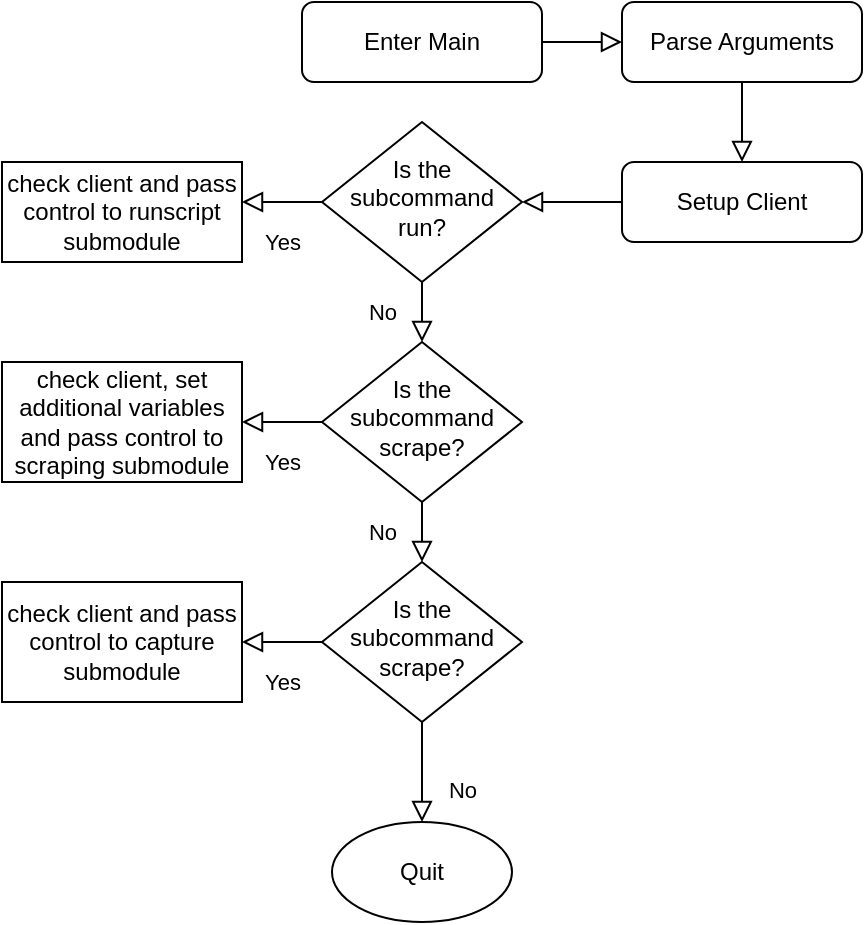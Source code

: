 <mxfile version="15.8.2" type="device" pages="7"><diagram id="C5RBs43oDa-KdzZeNtuy" name="main"><mxGraphModel dx="946" dy="623" grid="1" gridSize="10" guides="1" tooltips="1" connect="1" arrows="1" fold="1" page="1" pageScale="1" pageWidth="827" pageHeight="1169" math="0" shadow="0"><root><mxCell id="WIyWlLk6GJQsqaUBKTNV-0"/><mxCell id="WIyWlLk6GJQsqaUBKTNV-1" parent="WIyWlLk6GJQsqaUBKTNV-0"/><mxCell id="WIyWlLk6GJQsqaUBKTNV-2" value="" style="rounded=0;html=1;jettySize=auto;orthogonalLoop=1;fontSize=11;endArrow=block;endFill=0;endSize=8;strokeWidth=1;shadow=0;labelBackgroundColor=none;edgeStyle=orthogonalEdgeStyle;" parent="WIyWlLk6GJQsqaUBKTNV-1" source="WIyWlLk6GJQsqaUBKTNV-3" target="j1BuB8CsRVs5M5HkZhu3-0" edge="1"><mxGeometry relative="1" as="geometry"/></mxCell><mxCell id="WIyWlLk6GJQsqaUBKTNV-3" value="Enter Main" style="rounded=1;whiteSpace=wrap;html=1;fontSize=12;glass=0;strokeWidth=1;shadow=0;" parent="WIyWlLk6GJQsqaUBKTNV-1" vertex="1"><mxGeometry x="160" y="80" width="120" height="40" as="geometry"/></mxCell><mxCell id="j1BuB8CsRVs5M5HkZhu3-0" value="Parse Arguments" style="rounded=1;whiteSpace=wrap;html=1;fontSize=12;glass=0;strokeWidth=1;shadow=0;" parent="WIyWlLk6GJQsqaUBKTNV-1" vertex="1"><mxGeometry x="320" y="80" width="120" height="40" as="geometry"/></mxCell><mxCell id="j1BuB8CsRVs5M5HkZhu3-1" value="Setup Client" style="rounded=1;whiteSpace=wrap;html=1;fontSize=12;glass=0;strokeWidth=1;shadow=0;" parent="WIyWlLk6GJQsqaUBKTNV-1" vertex="1"><mxGeometry x="320" y="160" width="120" height="40" as="geometry"/></mxCell><mxCell id="j1BuB8CsRVs5M5HkZhu3-2" value="" style="rounded=0;html=1;jettySize=auto;orthogonalLoop=1;fontSize=11;endArrow=block;endFill=0;endSize=8;strokeWidth=1;shadow=0;labelBackgroundColor=none;edgeStyle=orthogonalEdgeStyle;" parent="WIyWlLk6GJQsqaUBKTNV-1" source="j1BuB8CsRVs5M5HkZhu3-0" target="j1BuB8CsRVs5M5HkZhu3-1" edge="1"><mxGeometry relative="1" as="geometry"><mxPoint x="250.0" y="110" as="sourcePoint"/><mxPoint x="330.0" y="110" as="targetPoint"/></mxGeometry></mxCell><mxCell id="j1BuB8CsRVs5M5HkZhu3-10" value="" style="rounded=0;html=1;jettySize=auto;orthogonalLoop=1;fontSize=11;endArrow=block;endFill=0;endSize=8;strokeWidth=1;shadow=0;labelBackgroundColor=none;edgeStyle=orthogonalEdgeStyle;" parent="WIyWlLk6GJQsqaUBKTNV-1" source="j1BuB8CsRVs5M5HkZhu3-1" target="j1BuB8CsRVs5M5HkZhu3-12" edge="1"><mxGeometry relative="1" as="geometry"><mxPoint x="430" y="130" as="sourcePoint"/><mxPoint x="300" y="200" as="targetPoint"/></mxGeometry></mxCell><mxCell id="j1BuB8CsRVs5M5HkZhu3-12" value="Is the subcommand run?" style="rhombus;whiteSpace=wrap;html=1;shadow=0;fontFamily=Helvetica;fontSize=12;align=center;strokeWidth=1;spacing=6;spacingTop=-4;" parent="WIyWlLk6GJQsqaUBKTNV-1" vertex="1"><mxGeometry x="170.0" y="140" width="100" height="80" as="geometry"/></mxCell><mxCell id="j1BuB8CsRVs5M5HkZhu3-13" value="check client and pass control to runscript submodule" style="rounded=0;whiteSpace=wrap;html=1;" parent="WIyWlLk6GJQsqaUBKTNV-1" vertex="1"><mxGeometry x="10" y="160" width="120" height="50" as="geometry"/></mxCell><mxCell id="j1BuB8CsRVs5M5HkZhu3-14" value="Yes" style="rounded=0;html=1;jettySize=auto;orthogonalLoop=1;fontSize=11;endArrow=block;endFill=0;endSize=8;strokeWidth=1;shadow=0;labelBackgroundColor=none;edgeStyle=orthogonalEdgeStyle;" parent="WIyWlLk6GJQsqaUBKTNV-1" source="j1BuB8CsRVs5M5HkZhu3-12" target="j1BuB8CsRVs5M5HkZhu3-13" edge="1"><mxGeometry y="20" relative="1" as="geometry"><mxPoint as="offset"/><mxPoint x="190" y="310" as="sourcePoint"/><mxPoint x="250" y="220.0" as="targetPoint"/><Array as="points"><mxPoint x="170" y="180"/><mxPoint x="170" y="180"/></Array></mxGeometry></mxCell><mxCell id="j1BuB8CsRVs5M5HkZhu3-15" value="No" style="rounded=0;html=1;jettySize=auto;orthogonalLoop=1;fontSize=11;endArrow=block;endFill=0;endSize=8;strokeWidth=1;shadow=0;labelBackgroundColor=none;edgeStyle=orthogonalEdgeStyle;" parent="WIyWlLk6GJQsqaUBKTNV-1" source="j1BuB8CsRVs5M5HkZhu3-12" target="j1BuB8CsRVs5M5HkZhu3-16" edge="1"><mxGeometry y="20" relative="1" as="geometry"><mxPoint as="offset"/><mxPoint x="250" y="350" as="sourcePoint"/><mxPoint x="220" y="280" as="targetPoint"/><Array as="points"/></mxGeometry></mxCell><mxCell id="j1BuB8CsRVs5M5HkZhu3-16" value="Is the subcommand scrape?" style="rhombus;whiteSpace=wrap;html=1;shadow=0;fontFamily=Helvetica;fontSize=12;align=center;strokeWidth=1;spacing=6;spacingTop=-4;" parent="WIyWlLk6GJQsqaUBKTNV-1" vertex="1"><mxGeometry x="170.0" y="250" width="100" height="80" as="geometry"/></mxCell><mxCell id="j1BuB8CsRVs5M5HkZhu3-17" value="check client, set additional variables and pass control to scraping submodule" style="rounded=0;whiteSpace=wrap;html=1;" parent="WIyWlLk6GJQsqaUBKTNV-1" vertex="1"><mxGeometry x="10" y="260" width="120" height="60" as="geometry"/></mxCell><mxCell id="j1BuB8CsRVs5M5HkZhu3-19" value="Yes" style="rounded=0;html=1;jettySize=auto;orthogonalLoop=1;fontSize=11;endArrow=block;endFill=0;endSize=8;strokeWidth=1;shadow=0;labelBackgroundColor=none;edgeStyle=orthogonalEdgeStyle;" parent="WIyWlLk6GJQsqaUBKTNV-1" source="j1BuB8CsRVs5M5HkZhu3-16" target="j1BuB8CsRVs5M5HkZhu3-17" edge="1"><mxGeometry y="20" relative="1" as="geometry"><mxPoint as="offset"/><mxPoint x="250" y="290" as="sourcePoint"/><mxPoint x="250" y="330.0" as="targetPoint"/><Array as="points"/></mxGeometry></mxCell><mxCell id="j1BuB8CsRVs5M5HkZhu3-20" value="No" style="rounded=0;html=1;jettySize=auto;orthogonalLoop=1;fontSize=11;endArrow=block;endFill=0;endSize=8;strokeWidth=1;shadow=0;labelBackgroundColor=none;edgeStyle=orthogonalEdgeStyle;" parent="WIyWlLk6GJQsqaUBKTNV-1" source="j1BuB8CsRVs5M5HkZhu3-16" target="j1BuB8CsRVs5M5HkZhu3-22" edge="1"><mxGeometry y="20" relative="1" as="geometry"><mxPoint as="offset"/><mxPoint x="230.0" y="200" as="sourcePoint"/><mxPoint x="220" y="390" as="targetPoint"/><Array as="points"/></mxGeometry></mxCell><mxCell id="j1BuB8CsRVs5M5HkZhu3-21" value="check client and pass control to capture submodule" style="rounded=0;whiteSpace=wrap;html=1;" parent="WIyWlLk6GJQsqaUBKTNV-1" vertex="1"><mxGeometry x="10" y="370" width="120" height="60" as="geometry"/></mxCell><mxCell id="j1BuB8CsRVs5M5HkZhu3-22" value="Is the subcommand scrape?" style="rhombus;whiteSpace=wrap;html=1;shadow=0;fontFamily=Helvetica;fontSize=12;align=center;strokeWidth=1;spacing=6;spacingTop=-4;" parent="WIyWlLk6GJQsqaUBKTNV-1" vertex="1"><mxGeometry x="170.0" y="360" width="100" height="80" as="geometry"/></mxCell><mxCell id="j1BuB8CsRVs5M5HkZhu3-24" value="Yes" style="rounded=0;html=1;jettySize=auto;orthogonalLoop=1;fontSize=11;endArrow=block;endFill=0;endSize=8;strokeWidth=1;shadow=0;labelBackgroundColor=none;edgeStyle=orthogonalEdgeStyle;" parent="WIyWlLk6GJQsqaUBKTNV-1" source="j1BuB8CsRVs5M5HkZhu3-22" target="j1BuB8CsRVs5M5HkZhu3-21" edge="1"><mxGeometry y="20" relative="1" as="geometry"><mxPoint as="offset"/><mxPoint x="180.0" y="300" as="sourcePoint"/><mxPoint x="140.0" y="300" as="targetPoint"/><Array as="points"/></mxGeometry></mxCell><mxCell id="j1BuB8CsRVs5M5HkZhu3-25" value="Quit" style="ellipse;whiteSpace=wrap;html=1;" parent="WIyWlLk6GJQsqaUBKTNV-1" vertex="1"><mxGeometry x="175" y="490" width="90" height="50" as="geometry"/></mxCell><mxCell id="j1BuB8CsRVs5M5HkZhu3-26" value="No" style="rounded=0;html=1;jettySize=auto;orthogonalLoop=1;fontSize=11;endArrow=block;endFill=0;endSize=8;strokeWidth=1;shadow=0;labelBackgroundColor=none;edgeStyle=orthogonalEdgeStyle;" parent="WIyWlLk6GJQsqaUBKTNV-1" source="j1BuB8CsRVs5M5HkZhu3-22" target="j1BuB8CsRVs5M5HkZhu3-25" edge="1"><mxGeometry x="0.347" y="20" relative="1" as="geometry"><mxPoint as="offset"/><mxPoint x="230.0" y="340" as="sourcePoint"/><mxPoint x="230.0" y="370" as="targetPoint"/><Array as="points"><mxPoint x="220" y="450"/><mxPoint x="220" y="450"/></Array></mxGeometry></mxCell></root></mxGraphModel></diagram><diagram id="tI43XaCuyRuJCFZ3Qj92" name="scraper"><mxGraphModel dx="652" dy="430" grid="1" gridSize="10" guides="1" tooltips="1" connect="1" arrows="1" fold="1" page="1" pageScale="1" pageWidth="850" pageHeight="1100" math="0" shadow="0"><root><mxCell id="CKu728Oa1cVHaNw_zHkU-0"/><mxCell id="CKu728Oa1cVHaNw_zHkU-1" parent="CKu728Oa1cVHaNw_zHkU-0"/><mxCell id="g6G5M3mTK7aoFvK1ciF7-0" value="Enter Scaper" style="rounded=1;whiteSpace=wrap;html=1;fontSize=12;glass=0;strokeWidth=1;shadow=0;" vertex="1" parent="CKu728Oa1cVHaNw_zHkU-1"><mxGeometry x="170.0" y="90" width="120" height="40" as="geometry"/></mxCell><mxCell id="U90p9Arwv2ElhiLqkHU8-0" value="Check baseUrl and add to queue" style="rounded=1;whiteSpace=wrap;html=1;fontSize=12;glass=0;strokeWidth=1;shadow=0;" vertex="1" parent="CKu728Oa1cVHaNw_zHkU-1"><mxGeometry x="340.0" y="90" width="120" height="40" as="geometry"/></mxCell><mxCell id="U90p9Arwv2ElhiLqkHU8-1" value="More urls in queue?" style="rhombus;whiteSpace=wrap;html=1;shadow=0;fontFamily=Helvetica;fontSize=12;align=center;strokeWidth=1;spacing=6;spacingTop=-4;" vertex="1" parent="CKu728Oa1cVHaNw_zHkU-1"><mxGeometry x="350.0" y="170" width="100" height="80" as="geometry"/></mxCell><mxCell id="U90p9Arwv2ElhiLqkHU8-2" value="Get page for url" style="rounded=1;whiteSpace=wrap;html=1;fontSize=12;glass=0;strokeWidth=1;shadow=0;" vertex="1" parent="CKu728Oa1cVHaNw_zHkU-1"><mxGeometry x="340.0" y="300" width="120" height="40" as="geometry"/></mxCell><mxCell id="U90p9Arwv2ElhiLqkHU8-3" value="Page works? &lt;br&gt;not seen already?" style="rhombus;whiteSpace=wrap;html=1;shadow=0;fontFamily=Helvetica;fontSize=12;align=center;strokeWidth=1;spacing=6;spacingTop=-4;" vertex="1" parent="CKu728Oa1cVHaNw_zHkU-1"><mxGeometry x="140" y="270" width="130" height="100" as="geometry"/></mxCell><mxCell id="U90p9Arwv2ElhiLqkHU8-4" value="Scrape new urls from page and add to queue" style="rounded=1;whiteSpace=wrap;html=1;fontSize=12;glass=0;strokeWidth=1;shadow=0;" vertex="1" parent="CKu728Oa1cVHaNw_zHkU-1"><mxGeometry x="145" y="390" width="120" height="50" as="geometry"/></mxCell><mxCell id="U90p9Arwv2ElhiLqkHU8-5" value="" style="rounded=0;html=1;jettySize=auto;orthogonalLoop=1;fontSize=11;endArrow=block;endFill=0;endSize=8;strokeWidth=1;shadow=0;labelBackgroundColor=none;edgeStyle=orthogonalEdgeStyle;" edge="1" parent="CKu728Oa1cVHaNw_zHkU-1" source="g6G5M3mTK7aoFvK1ciF7-0" target="U90p9Arwv2ElhiLqkHU8-0"><mxGeometry relative="1" as="geometry"><mxPoint x="290" y="250" as="sourcePoint"/><mxPoint x="290" y="290" as="targetPoint"/></mxGeometry></mxCell><mxCell id="U90p9Arwv2ElhiLqkHU8-6" value="" style="rounded=0;html=1;jettySize=auto;orthogonalLoop=1;fontSize=11;endArrow=block;endFill=0;endSize=8;strokeWidth=1;shadow=0;labelBackgroundColor=none;edgeStyle=orthogonalEdgeStyle;" edge="1" parent="CKu728Oa1cVHaNw_zHkU-1" source="U90p9Arwv2ElhiLqkHU8-0" target="U90p9Arwv2ElhiLqkHU8-1"><mxGeometry relative="1" as="geometry"><mxPoint x="290" y="270" as="sourcePoint"/><mxPoint x="290" y="310" as="targetPoint"/></mxGeometry></mxCell><mxCell id="U90p9Arwv2ElhiLqkHU8-7" value="Yes" style="rounded=0;html=1;jettySize=auto;orthogonalLoop=1;fontSize=11;endArrow=block;endFill=0;endSize=8;strokeWidth=1;shadow=0;labelBackgroundColor=none;edgeStyle=orthogonalEdgeStyle;" edge="1" parent="CKu728Oa1cVHaNw_zHkU-1" source="U90p9Arwv2ElhiLqkHU8-1" target="U90p9Arwv2ElhiLqkHU8-2"><mxGeometry y="20" relative="1" as="geometry"><mxPoint as="offset"/><mxPoint x="290" y="290" as="sourcePoint"/><mxPoint x="290" y="330.0" as="targetPoint"/><Array as="points"><mxPoint x="400" y="260"/><mxPoint x="400" y="260"/></Array></mxGeometry></mxCell><mxCell id="U90p9Arwv2ElhiLqkHU8-8" value="" style="rounded=0;html=1;jettySize=auto;orthogonalLoop=1;fontSize=11;endArrow=block;endFill=0;endSize=8;strokeWidth=1;shadow=0;labelBackgroundColor=none;edgeStyle=orthogonalEdgeStyle;" edge="1" parent="CKu728Oa1cVHaNw_zHkU-1" source="U90p9Arwv2ElhiLqkHU8-2" target="U90p9Arwv2ElhiLqkHU8-3"><mxGeometry relative="1" as="geometry"><mxPoint x="290" y="270" as="sourcePoint"/><mxPoint x="290" y="310" as="targetPoint"/></mxGeometry></mxCell><mxCell id="U90p9Arwv2ElhiLqkHU8-9" value="No" style="rounded=0;html=1;jettySize=auto;orthogonalLoop=1;fontSize=11;endArrow=block;endFill=0;endSize=8;strokeWidth=1;shadow=0;labelBackgroundColor=none;edgeStyle=orthogonalEdgeStyle;" edge="1" parent="CKu728Oa1cVHaNw_zHkU-1" source="U90p9Arwv2ElhiLqkHU8-3" target="U90p9Arwv2ElhiLqkHU8-1"><mxGeometry x="-0.8" y="-10" relative="1" as="geometry"><mxPoint as="offset"/><mxPoint x="290" y="290" as="sourcePoint"/><mxPoint x="290" y="330.0" as="targetPoint"/><Array as="points"><mxPoint x="205" y="210"/></Array></mxGeometry></mxCell><mxCell id="U90p9Arwv2ElhiLqkHU8-10" value="" style="rounded=0;html=1;jettySize=auto;orthogonalLoop=1;fontSize=11;endArrow=block;endFill=0;endSize=8;strokeWidth=1;shadow=0;labelBackgroundColor=none;edgeStyle=orthogonalEdgeStyle;" edge="1" parent="CKu728Oa1cVHaNw_zHkU-1" source="U90p9Arwv2ElhiLqkHU8-4" target="U90p9Arwv2ElhiLqkHU8-1"><mxGeometry relative="1" as="geometry"><mxPoint x="290" y="270" as="sourcePoint"/><mxPoint x="100" y="200" as="targetPoint"/><Array as="points"><mxPoint x="130" y="415"/><mxPoint x="130" y="210"/></Array></mxGeometry></mxCell><mxCell id="U90p9Arwv2ElhiLqkHU8-11" value="Dump scraped urls to text file" style="ellipse;whiteSpace=wrap;html=1;" vertex="1" parent="CKu728Oa1cVHaNw_zHkU-1"><mxGeometry x="500" y="182.5" width="100" height="55" as="geometry"/></mxCell><mxCell id="U90p9Arwv2ElhiLqkHU8-12" value="No" style="rounded=0;html=1;jettySize=auto;orthogonalLoop=1;fontSize=11;endArrow=block;endFill=0;endSize=8;strokeWidth=1;shadow=0;labelBackgroundColor=none;edgeStyle=orthogonalEdgeStyle;" edge="1" parent="CKu728Oa1cVHaNw_zHkU-1" source="U90p9Arwv2ElhiLqkHU8-1" target="U90p9Arwv2ElhiLqkHU8-11"><mxGeometry y="20" relative="1" as="geometry"><mxPoint as="offset"/><mxPoint x="370" y="280" as="sourcePoint"/><mxPoint x="370" y="320.0" as="targetPoint"/><Array as="points"/></mxGeometry></mxCell><mxCell id="U90p9Arwv2ElhiLqkHU8-13" value="Yes" style="rounded=0;html=1;jettySize=auto;orthogonalLoop=1;fontSize=11;endArrow=block;endFill=0;endSize=8;strokeWidth=1;shadow=0;labelBackgroundColor=none;edgeStyle=orthogonalEdgeStyle;" edge="1" parent="CKu728Oa1cVHaNw_zHkU-1" source="U90p9Arwv2ElhiLqkHU8-3" target="U90p9Arwv2ElhiLqkHU8-4"><mxGeometry y="20" relative="1" as="geometry"><mxPoint as="offset"/><mxPoint x="370" y="290" as="sourcePoint"/><mxPoint x="370" y="330.0" as="targetPoint"/><Array as="points"><mxPoint x="220" y="360"/><mxPoint x="220" y="360"/></Array></mxGeometry></mxCell></root></mxGraphModel></diagram><diagram id="U3GA2--zBmrC5zH8JFTB" name="script-parse"><mxGraphModel dx="788" dy="519" grid="1" gridSize="10" guides="1" tooltips="1" connect="1" arrows="1" fold="1" page="1" pageScale="1" pageWidth="850" pageHeight="1100" math="0" shadow="0"><root><mxCell id="pOvhUXxOSWGCjYE-mMyL-0"/><mxCell id="pOvhUXxOSWGCjYE-mMyL-1" parent="pOvhUXxOSWGCjYE-mMyL-0"/><mxCell id="pOvhUXxOSWGCjYE-mMyL-3" value="Start" style="ellipse;whiteSpace=wrap;html=1;" vertex="1" parent="pOvhUXxOSWGCjYE-mMyL-1"><mxGeometry x="220" y="20" width="90" height="50" as="geometry"/></mxCell><mxCell id="pOvhUXxOSWGCjYE-mMyL-4" value="Read Line from input" style="rounded=1;whiteSpace=wrap;html=1;fontSize=12;glass=0;strokeWidth=1;shadow=0;" vertex="1" parent="pOvhUXxOSWGCjYE-mMyL-1"><mxGeometry x="205.0" y="220" width="120" height="40" as="geometry"/></mxCell><mxCell id="pOvhUXxOSWGCjYE-mMyL-5" value="Display Error" style="rounded=1;whiteSpace=wrap;html=1;fontSize=12;glass=0;strokeWidth=1;shadow=0;" vertex="1" parent="pOvhUXxOSWGCjYE-mMyL-1"><mxGeometry x="420.0" y="125" width="120" height="40" as="geometry"/></mxCell><mxCell id="pOvhUXxOSWGCjYE-mMyL-6" value="" style="rounded=0;html=1;jettySize=auto;orthogonalLoop=1;fontSize=11;endArrow=block;endFill=0;endSize=8;strokeWidth=1;shadow=0;labelBackgroundColor=none;edgeStyle=orthogonalEdgeStyle;" edge="1" parent="pOvhUXxOSWGCjYE-mMyL-1" source="pOvhUXxOSWGCjYE-mMyL-5" target="pOvhUXxOSWGCjYE-mMyL-14"><mxGeometry relative="1" as="geometry"><mxPoint x="420" y="310" as="sourcePoint"/><mxPoint x="420" y="350" as="targetPoint"/></mxGeometry></mxCell><mxCell id="pOvhUXxOSWGCjYE-mMyL-8" value="Does Line match regex?" style="rhombus;whiteSpace=wrap;html=1;shadow=0;fontFamily=Helvetica;fontSize=12;align=center;strokeWidth=1;spacing=6;spacingTop=-4;" vertex="1" parent="pOvhUXxOSWGCjYE-mMyL-1"><mxGeometry x="215.0" y="290" width="100" height="80" as="geometry"/></mxCell><mxCell id="pOvhUXxOSWGCjYE-mMyL-9" value="" style="rounded=0;html=1;jettySize=auto;orthogonalLoop=1;fontSize=11;endArrow=block;endFill=0;endSize=8;strokeWidth=1;shadow=0;labelBackgroundColor=none;edgeStyle=orthogonalEdgeStyle;" edge="1" parent="pOvhUXxOSWGCjYE-mMyL-1" source="pOvhUXxOSWGCjYE-mMyL-4" target="pOvhUXxOSWGCjYE-mMyL-8"><mxGeometry relative="1" as="geometry"><mxPoint x="420" y="310" as="sourcePoint"/><mxPoint x="420" y="350" as="targetPoint"/></mxGeometry></mxCell><mxCell id="pOvhUXxOSWGCjYE-mMyL-10" value="No" style="rounded=0;html=1;jettySize=auto;orthogonalLoop=1;fontSize=11;endArrow=block;endFill=0;endSize=8;strokeWidth=1;shadow=0;labelBackgroundColor=none;edgeStyle=orthogonalEdgeStyle;" edge="1" parent="pOvhUXxOSWGCjYE-mMyL-1" source="pOvhUXxOSWGCjYE-mMyL-8" target="pOvhUXxOSWGCjYE-mMyL-5"><mxGeometry x="-0.72" y="20" relative="1" as="geometry"><mxPoint as="offset"/><mxPoint x="420" y="330" as="sourcePoint"/><mxPoint x="420" y="370.0" as="targetPoint"/><Array as="points"><mxPoint x="480" y="330"/></Array></mxGeometry></mxCell><mxCell id="pOvhUXxOSWGCjYE-mMyL-11" value="Is the action known/valid?" style="rhombus;whiteSpace=wrap;html=1;shadow=0;fontFamily=Helvetica;fontSize=12;align=center;strokeWidth=1;spacing=6;spacingTop=-4;" vertex="1" parent="pOvhUXxOSWGCjYE-mMyL-1"><mxGeometry x="215.0" y="410" width="100" height="80" as="geometry"/></mxCell><mxCell id="pOvhUXxOSWGCjYE-mMyL-12" value="Yes" style="rounded=0;html=1;jettySize=auto;orthogonalLoop=1;fontSize=11;endArrow=block;endFill=0;endSize=8;strokeWidth=1;shadow=0;labelBackgroundColor=none;edgeStyle=orthogonalEdgeStyle;" edge="1" parent="pOvhUXxOSWGCjYE-mMyL-1" source="pOvhUXxOSWGCjYE-mMyL-8" target="pOvhUXxOSWGCjYE-mMyL-11"><mxGeometry y="20" relative="1" as="geometry"><mxPoint as="offset"/><mxPoint x="420" y="370" as="sourcePoint"/><mxPoint x="420" y="410.0" as="targetPoint"/><Array as="points"><mxPoint x="265" y="390"/><mxPoint x="265" y="390"/></Array></mxGeometry></mxCell><mxCell id="pOvhUXxOSWGCjYE-mMyL-13" value="No" style="rounded=0;html=1;jettySize=auto;orthogonalLoop=1;fontSize=11;endArrow=block;endFill=0;endSize=8;strokeWidth=1;shadow=0;labelBackgroundColor=none;edgeStyle=orthogonalEdgeStyle;" edge="1" parent="pOvhUXxOSWGCjYE-mMyL-1" source="pOvhUXxOSWGCjYE-mMyL-11" target="pOvhUXxOSWGCjYE-mMyL-5"><mxGeometry x="-0.8" y="10" relative="1" as="geometry"><mxPoint as="offset"/><mxPoint x="420" y="370" as="sourcePoint"/><mxPoint x="420" y="410.0" as="targetPoint"/><Array as="points"><mxPoint x="480" y="450"/></Array></mxGeometry></mxCell><mxCell id="pOvhUXxOSWGCjYE-mMyL-14" value="Are there &lt;br&gt;lines to read?" style="rhombus;whiteSpace=wrap;html=1;shadow=0;fontFamily=Helvetica;fontSize=12;align=center;strokeWidth=1;spacing=6;spacingTop=-4;" vertex="1" parent="pOvhUXxOSWGCjYE-mMyL-1"><mxGeometry x="215" y="100" width="100" height="90" as="geometry"/></mxCell><mxCell id="pOvhUXxOSWGCjYE-mMyL-16" value="Yes" style="rounded=0;html=1;jettySize=auto;orthogonalLoop=1;fontSize=11;endArrow=block;endFill=0;endSize=8;strokeWidth=1;shadow=0;labelBackgroundColor=none;edgeStyle=orthogonalEdgeStyle;" edge="1" parent="pOvhUXxOSWGCjYE-mMyL-1" source="pOvhUXxOSWGCjYE-mMyL-14" target="pOvhUXxOSWGCjYE-mMyL-4"><mxGeometry y="20" relative="1" as="geometry"><mxPoint as="offset"/><mxPoint x="420" y="350" as="sourcePoint"/><mxPoint x="420" y="390.0" as="targetPoint"/><Array as="points"><mxPoint x="265" y="210"/><mxPoint x="265" y="210"/></Array></mxGeometry></mxCell><mxCell id="pOvhUXxOSWGCjYE-mMyL-17" value="No" style="rounded=0;html=1;jettySize=auto;orthogonalLoop=1;fontSize=11;endArrow=block;endFill=0;endSize=8;strokeWidth=1;shadow=0;labelBackgroundColor=none;edgeStyle=orthogonalEdgeStyle;" edge="1" parent="pOvhUXxOSWGCjYE-mMyL-1" source="pOvhUXxOSWGCjYE-mMyL-14" target="pOvhUXxOSWGCjYE-mMyL-18"><mxGeometry x="-0.067" y="-15" relative="1" as="geometry"><mxPoint as="offset"/><mxPoint x="420" y="380" as="sourcePoint"/><mxPoint x="420" y="420.0" as="targetPoint"/><Array as="points"/></mxGeometry></mxCell><mxCell id="pOvhUXxOSWGCjYE-mMyL-18" value="Return parsed script" style="ellipse;whiteSpace=wrap;html=1;" vertex="1" parent="pOvhUXxOSWGCjYE-mMyL-1"><mxGeometry x="50" y="115" width="90" height="60" as="geometry"/></mxCell><mxCell id="pOvhUXxOSWGCjYE-mMyL-19" value="" style="rounded=0;html=1;jettySize=auto;orthogonalLoop=1;fontSize=11;endArrow=block;endFill=0;endSize=8;strokeWidth=1;shadow=0;labelBackgroundColor=none;edgeStyle=orthogonalEdgeStyle;" edge="1" parent="pOvhUXxOSWGCjYE-mMyL-1" source="pOvhUXxOSWGCjYE-mMyL-3" target="pOvhUXxOSWGCjYE-mMyL-14"><mxGeometry relative="1" as="geometry"><mxPoint x="410" y="230" as="sourcePoint"/><mxPoint x="410" y="270" as="targetPoint"/></mxGeometry></mxCell><mxCell id="g6ne-1kXT1-9WnOCvbMG-0" value="Create Action Class and add to end of parsed script" style="rounded=1;whiteSpace=wrap;html=1;fontSize=12;glass=0;strokeWidth=1;shadow=0;" vertex="1" parent="pOvhUXxOSWGCjYE-mMyL-1"><mxGeometry x="205" y="525" width="120" height="50" as="geometry"/></mxCell><mxCell id="g6ne-1kXT1-9WnOCvbMG-1" value="" style="rounded=0;html=1;jettySize=auto;orthogonalLoop=1;fontSize=11;endArrow=block;endFill=0;endSize=8;strokeWidth=1;shadow=0;labelBackgroundColor=none;edgeStyle=orthogonalEdgeStyle;" edge="1" parent="pOvhUXxOSWGCjYE-mMyL-1" source="pOvhUXxOSWGCjYE-mMyL-11" target="g6ne-1kXT1-9WnOCvbMG-0"><mxGeometry relative="1" as="geometry"><mxPoint x="360" y="360" as="sourcePoint"/><mxPoint x="360" y="400" as="targetPoint"/></mxGeometry></mxCell><mxCell id="g6ne-1kXT1-9WnOCvbMG-2" value="" style="rounded=0;html=1;jettySize=auto;orthogonalLoop=1;fontSize=11;endArrow=block;endFill=0;endSize=8;strokeWidth=1;shadow=0;labelBackgroundColor=none;edgeStyle=orthogonalEdgeStyle;" edge="1" parent="pOvhUXxOSWGCjYE-mMyL-1" source="g6ne-1kXT1-9WnOCvbMG-0" target="pOvhUXxOSWGCjYE-mMyL-14"><mxGeometry relative="1" as="geometry"><mxPoint x="360" y="460" as="sourcePoint"/><mxPoint x="160" y="190" as="targetPoint"/><Array as="points"><mxPoint x="170" y="550"/><mxPoint x="170" y="170"/></Array></mxGeometry></mxCell><mxCell id="g6ne-1kXT1-9WnOCvbMG-3" value="Error creating action" style="rounded=0;html=1;jettySize=auto;orthogonalLoop=1;fontSize=11;endArrow=block;endFill=0;endSize=8;strokeWidth=1;shadow=0;labelBackgroundColor=none;edgeStyle=orthogonalEdgeStyle;" edge="1" parent="pOvhUXxOSWGCjYE-mMyL-1" source="g6ne-1kXT1-9WnOCvbMG-0" target="pOvhUXxOSWGCjYE-mMyL-5"><mxGeometry x="-0.759" y="10" relative="1" as="geometry"><mxPoint as="offset"/><mxPoint x="360" y="430" as="sourcePoint"/><mxPoint x="360" y="470.0" as="targetPoint"/><Array as="points"><mxPoint x="480" y="550"/></Array></mxGeometry></mxCell></root></mxGraphModel></diagram><diagram id="xDFl6PRbJjqJ4JyT26X_" name="script-run"><mxGraphModel dx="946" dy="623" grid="1" gridSize="10" guides="1" tooltips="1" connect="1" arrows="1" fold="1" page="1" pageScale="1" pageWidth="850" pageHeight="1100" math="0" shadow="0"><root><mxCell id="P7L-LcPkRAXmDKFvBmhb-0"/><mxCell id="P7L-LcPkRAXmDKFvBmhb-1" parent="P7L-LcPkRAXmDKFvBmhb-0"/><mxCell id="OuBSO3t6WVL7BSaEfWIv-0" value="Start" style="ellipse;whiteSpace=wrap;html=1;" vertex="1" parent="P7L-LcPkRAXmDKFvBmhb-1"><mxGeometry x="300" y="70" width="90" height="50" as="geometry"/></mxCell><mxCell id="OuBSO3t6WVL7BSaEfWIv-1" value="no more actions?" style="rhombus;whiteSpace=wrap;html=1;shadow=0;fontFamily=Helvetica;fontSize=12;align=center;strokeWidth=1;spacing=6;spacingTop=-4;" vertex="1" parent="P7L-LcPkRAXmDKFvBmhb-1"><mxGeometry x="295.0" y="150" width="100" height="80" as="geometry"/></mxCell><mxCell id="OuBSO3t6WVL7BSaEfWIv-2" value="Execute Action" style="rounded=1;whiteSpace=wrap;html=1;fontSize=12;glass=0;strokeWidth=1;shadow=0;" vertex="1" parent="P7L-LcPkRAXmDKFvBmhb-1"><mxGeometry x="285.0" y="270" width="120" height="40" as="geometry"/></mxCell><mxCell id="OuBSO3t6WVL7BSaEfWIv-3" value="Error in execution?" style="rhombus;whiteSpace=wrap;html=1;shadow=0;fontFamily=Helvetica;fontSize=12;align=center;strokeWidth=1;spacing=6;spacingTop=-4;" vertex="1" parent="P7L-LcPkRAXmDKFvBmhb-1"><mxGeometry x="295.0" y="350" width="100" height="80" as="geometry"/></mxCell><mxCell id="OuBSO3t6WVL7BSaEfWIv-4" value="Quit" style="ellipse;whiteSpace=wrap;html=1;" vertex="1" parent="P7L-LcPkRAXmDKFvBmhb-1"><mxGeometry x="460" y="265" width="90" height="50" as="geometry"/></mxCell><mxCell id="OuBSO3t6WVL7BSaEfWIv-5" value="Calculate Delay Between Actions" style="rounded=1;whiteSpace=wrap;html=1;fontSize=12;glass=0;strokeWidth=1;shadow=0;" vertex="1" parent="P7L-LcPkRAXmDKFvBmhb-1"><mxGeometry x="285.0" y="480" width="120" height="40" as="geometry"/></mxCell><mxCell id="OuBSO3t6WVL7BSaEfWIv-6" value="Sleep" style="rounded=1;whiteSpace=wrap;html=1;fontSize=12;glass=0;strokeWidth=1;shadow=0;" vertex="1" parent="P7L-LcPkRAXmDKFvBmhb-1"><mxGeometry x="285.0" y="570" width="120" height="40" as="geometry"/></mxCell><mxCell id="OuBSO3t6WVL7BSaEfWIv-7" value="" style="rounded=0;html=1;jettySize=auto;orthogonalLoop=1;fontSize=11;endArrow=block;endFill=0;endSize=8;strokeWidth=1;shadow=0;labelBackgroundColor=none;edgeStyle=orthogonalEdgeStyle;" edge="1" parent="P7L-LcPkRAXmDKFvBmhb-1" source="OuBSO3t6WVL7BSaEfWIv-0" target="OuBSO3t6WVL7BSaEfWIv-1"><mxGeometry relative="1" as="geometry"><mxPoint x="420" y="230" as="sourcePoint"/><mxPoint x="420" y="270" as="targetPoint"/></mxGeometry></mxCell><mxCell id="OuBSO3t6WVL7BSaEfWIv-8" value="Yes" style="rounded=0;html=1;jettySize=auto;orthogonalLoop=1;fontSize=11;endArrow=block;endFill=0;endSize=8;strokeWidth=1;shadow=0;labelBackgroundColor=none;edgeStyle=orthogonalEdgeStyle;" edge="1" parent="P7L-LcPkRAXmDKFvBmhb-1" source="OuBSO3t6WVL7BSaEfWIv-1" target="OuBSO3t6WVL7BSaEfWIv-4"><mxGeometry x="-0.787" y="20" relative="1" as="geometry"><mxPoint as="offset"/><mxPoint x="420" y="250" as="sourcePoint"/><mxPoint x="420" y="290.0" as="targetPoint"/><Array as="points"><mxPoint x="505" y="190"/></Array></mxGeometry></mxCell><mxCell id="OuBSO3t6WVL7BSaEfWIv-9" value="No" style="rounded=0;html=1;jettySize=auto;orthogonalLoop=1;fontSize=11;endArrow=block;endFill=0;endSize=8;strokeWidth=1;shadow=0;labelBackgroundColor=none;edgeStyle=orthogonalEdgeStyle;" edge="1" parent="P7L-LcPkRAXmDKFvBmhb-1" source="OuBSO3t6WVL7BSaEfWIv-1" target="OuBSO3t6WVL7BSaEfWIv-2"><mxGeometry y="20" relative="1" as="geometry"><mxPoint as="offset"/><mxPoint x="420" y="250" as="sourcePoint"/><mxPoint x="420" y="290.0" as="targetPoint"/><Array as="points"><mxPoint x="345" y="240"/><mxPoint x="345" y="240"/></Array></mxGeometry></mxCell><mxCell id="OuBSO3t6WVL7BSaEfWIv-10" value="" style="rounded=0;html=1;jettySize=auto;orthogonalLoop=1;fontSize=11;endArrow=block;endFill=0;endSize=8;strokeWidth=1;shadow=0;labelBackgroundColor=none;edgeStyle=orthogonalEdgeStyle;" edge="1" parent="P7L-LcPkRAXmDKFvBmhb-1" source="OuBSO3t6WVL7BSaEfWIv-2" target="OuBSO3t6WVL7BSaEfWIv-3"><mxGeometry relative="1" as="geometry"><mxPoint x="420" y="270" as="sourcePoint"/><mxPoint x="420" y="310" as="targetPoint"/></mxGeometry></mxCell><mxCell id="OuBSO3t6WVL7BSaEfWIv-11" value="≤10 &lt;br&gt;errors" style="rounded=0;html=1;jettySize=auto;orthogonalLoop=1;fontSize=11;endArrow=block;endFill=0;endSize=8;strokeWidth=1;shadow=0;labelBackgroundColor=none;edgeStyle=orthogonalEdgeStyle;" edge="1" parent="P7L-LcPkRAXmDKFvBmhb-1" source="OuBSO3t6WVL7BSaEfWIv-3" target="OuBSO3t6WVL7BSaEfWIv-2"><mxGeometry y="20" relative="1" as="geometry"><mxPoint as="offset"/><mxPoint x="420" y="290" as="sourcePoint"/><mxPoint x="420" y="330.0" as="targetPoint"/><Array as="points"><mxPoint x="250" y="390"/><mxPoint x="250" y="290"/></Array></mxGeometry></mxCell><mxCell id="OuBSO3t6WVL7BSaEfWIv-12" value="&amp;gt;10 errors" style="rounded=0;html=1;jettySize=auto;orthogonalLoop=1;fontSize=11;endArrow=block;endFill=0;endSize=8;strokeWidth=1;shadow=0;labelBackgroundColor=none;edgeStyle=orthogonalEdgeStyle;entryX=0.5;entryY=1;entryDx=0;entryDy=0;" edge="1" parent="P7L-LcPkRAXmDKFvBmhb-1" source="OuBSO3t6WVL7BSaEfWIv-3" target="OuBSO3t6WVL7BSaEfWIv-4"><mxGeometry x="-0.447" y="10" relative="1" as="geometry"><mxPoint as="offset"/><mxPoint x="420" y="290" as="sourcePoint"/><mxPoint x="420" y="330.0" as="targetPoint"/><Array as="points"><mxPoint x="505" y="390"/></Array></mxGeometry></mxCell><mxCell id="OuBSO3t6WVL7BSaEfWIv-13" value="No" style="rounded=0;html=1;jettySize=auto;orthogonalLoop=1;fontSize=11;endArrow=block;endFill=0;endSize=8;strokeWidth=1;shadow=0;labelBackgroundColor=none;edgeStyle=orthogonalEdgeStyle;" edge="1" parent="P7L-LcPkRAXmDKFvBmhb-1" source="OuBSO3t6WVL7BSaEfWIv-3" target="OuBSO3t6WVL7BSaEfWIv-5"><mxGeometry y="20" relative="1" as="geometry"><mxPoint as="offset"/><mxPoint x="420" y="500" as="sourcePoint"/><mxPoint x="420" y="540.0" as="targetPoint"/><Array as="points"><mxPoint x="345" y="450"/><mxPoint x="345" y="450"/></Array></mxGeometry></mxCell><mxCell id="OuBSO3t6WVL7BSaEfWIv-14" value="" style="rounded=0;html=1;jettySize=auto;orthogonalLoop=1;fontSize=11;endArrow=block;endFill=0;endSize=8;strokeWidth=1;shadow=0;labelBackgroundColor=none;edgeStyle=orthogonalEdgeStyle;" edge="1" parent="P7L-LcPkRAXmDKFvBmhb-1" source="OuBSO3t6WVL7BSaEfWIv-5" target="OuBSO3t6WVL7BSaEfWIv-6"><mxGeometry relative="1" as="geometry"><mxPoint x="420" y="480" as="sourcePoint"/><mxPoint x="420" y="520" as="targetPoint"/></mxGeometry></mxCell><mxCell id="OuBSO3t6WVL7BSaEfWIv-15" value="" style="rounded=0;html=1;jettySize=auto;orthogonalLoop=1;fontSize=11;endArrow=block;endFill=0;endSize=8;strokeWidth=1;shadow=0;labelBackgroundColor=none;edgeStyle=orthogonalEdgeStyle;" edge="1" parent="P7L-LcPkRAXmDKFvBmhb-1" source="OuBSO3t6WVL7BSaEfWIv-6" target="OuBSO3t6WVL7BSaEfWIv-1"><mxGeometry relative="1" as="geometry"><mxPoint x="420" y="480" as="sourcePoint"/><mxPoint x="120" y="190" as="targetPoint"/><Array as="points"><mxPoint x="190" y="590"/><mxPoint x="190" y="190"/></Array></mxGeometry></mxCell></root></mxGraphModel></diagram><diagram id="nv9aKVocYB4kYJ_Y_5rO" name="script-timing"><mxGraphModel dx="946" dy="623" grid="1" gridSize="10" guides="1" tooltips="1" connect="1" arrows="1" fold="1" page="1" pageScale="1" pageWidth="850" pageHeight="1100" math="0" shadow="0"><root><mxCell id="ux5MVq-fR5SVfiJbHL-z-0"/><mxCell id="ux5MVq-fR5SVfiJbHL-z-1" parent="ux5MVq-fR5SVfiJbHL-z-0"/><mxCell id="ux5MVq-fR5SVfiJbHL-z-2" value="" style="shape=crossbar;whiteSpace=wrap;html=1;rounded=1;" parent="ux5MVq-fR5SVfiJbHL-z-1" vertex="1"><mxGeometry x="360" y="310" width="110" height="20" as="geometry"/></mxCell><mxCell id="ux5MVq-fR5SVfiJbHL-z-4" value="" style="shape=crossbar;whiteSpace=wrap;html=1;rounded=1;" parent="ux5MVq-fR5SVfiJbHL-z-1" vertex="1"><mxGeometry x="360" y="385" width="170" height="20" as="geometry"/></mxCell><mxCell id="ux5MVq-fR5SVfiJbHL-z-5" value="" style="shape=crossbar;whiteSpace=wrap;html=1;rounded=1;" parent="ux5MVq-fR5SVfiJbHL-z-1" vertex="1"><mxGeometry x="470" y="255" width="60" height="20" as="geometry"/></mxCell><mxCell id="ux5MVq-fR5SVfiJbHL-z-6" value="Epoch" style="text;html=1;strokeColor=none;fillColor=none;align=center;verticalAlign=middle;whiteSpace=wrap;rounded=0;" parent="ux5MVq-fR5SVfiJbHL-z-1" vertex="1"><mxGeometry x="330" y="340" width="60" height="30" as="geometry"/></mxCell><mxCell id="ux5MVq-fR5SVfiJbHL-z-7" value="0" style="text;html=1;strokeColor=none;fillColor=none;align=center;verticalAlign=middle;whiteSpace=wrap;rounded=0;" parent="ux5MVq-fR5SVfiJbHL-z-1" vertex="1"><mxGeometry x="330" y="405" width="60" height="30" as="geometry"/></mxCell><mxCell id="ux5MVq-fR5SVfiJbHL-z-8" value="0" style="text;html=1;strokeColor=none;fillColor=none;align=center;verticalAlign=middle;whiteSpace=wrap;rounded=0;" parent="ux5MVq-fR5SVfiJbHL-z-1" vertex="1"><mxGeometry x="330" y="330" width="60" height="30" as="geometry"/></mxCell><mxCell id="ux5MVq-fR5SVfiJbHL-z-9" value="Next Action&lt;br&gt;Timestamp" style="text;html=1;strokeColor=none;fillColor=none;align=center;verticalAlign=middle;whiteSpace=wrap;rounded=0;" parent="ux5MVq-fR5SVfiJbHL-z-1" vertex="1"><mxGeometry x="500" y="425" width="70" height="30" as="geometry"/></mxCell><mxCell id="ux5MVq-fR5SVfiJbHL-z-10" value="50" style="text;html=1;strokeColor=none;fillColor=none;align=center;verticalAlign=middle;whiteSpace=wrap;rounded=0;" parent="ux5MVq-fR5SVfiJbHL-z-1" vertex="1"><mxGeometry x="500" y="405" width="60" height="30" as="geometry"/></mxCell><mxCell id="ux5MVq-fR5SVfiJbHL-z-11" value="Recording" style="text;html=1;strokeColor=none;fillColor=none;align=center;verticalAlign=middle;whiteSpace=wrap;rounded=0;" parent="ux5MVq-fR5SVfiJbHL-z-1" vertex="1"><mxGeometry x="240" y="380" width="60" height="30" as="geometry"/></mxCell><mxCell id="ux5MVq-fR5SVfiJbHL-z-12" value="Replay" style="text;html=1;strokeColor=none;fillColor=none;align=center;verticalAlign=middle;whiteSpace=wrap;rounded=0;" parent="ux5MVq-fR5SVfiJbHL-z-1" vertex="1"><mxGeometry x="240" y="305" width="60" height="30" as="geometry"/></mxCell><mxCell id="ux5MVq-fR5SVfiJbHL-z-13" value="Delay" style="text;html=1;strokeColor=none;fillColor=none;align=center;verticalAlign=middle;whiteSpace=wrap;rounded=0;" parent="ux5MVq-fR5SVfiJbHL-z-1" vertex="1"><mxGeometry x="240" y="250" width="60" height="30" as="geometry"/></mxCell><mxCell id="ux5MVq-fR5SVfiJbHL-z-15" value="35" style="text;html=1;strokeColor=none;fillColor=none;align=center;verticalAlign=middle;whiteSpace=wrap;rounded=0;" parent="ux5MVq-fR5SVfiJbHL-z-1" vertex="1"><mxGeometry x="440" y="330" width="60" height="30" as="geometry"/></mxCell><mxCell id="ux5MVq-fR5SVfiJbHL-z-16" value="35" style="text;html=1;strokeColor=none;fillColor=none;align=center;verticalAlign=middle;whiteSpace=wrap;rounded=0;" parent="ux5MVq-fR5SVfiJbHL-z-1" vertex="1"><mxGeometry x="440" y="275" width="60" height="30" as="geometry"/></mxCell><mxCell id="ux5MVq-fR5SVfiJbHL-z-17" value="50" style="text;html=1;strokeColor=none;fillColor=none;align=center;verticalAlign=middle;whiteSpace=wrap;rounded=0;" parent="ux5MVq-fR5SVfiJbHL-z-1" vertex="1"><mxGeometry x="500" y="275" width="60" height="30" as="geometry"/></mxCell><mxCell id="ux5MVq-fR5SVfiJbHL-z-18" value="EpochRel" style="text;html=1;strokeColor=none;fillColor=none;align=center;verticalAlign=middle;whiteSpace=wrap;rounded=0;" parent="ux5MVq-fR5SVfiJbHL-z-1" vertex="1"><mxGeometry x="330" y="425" width="60" height="30" as="geometry"/></mxCell><mxCell id="ux5MVq-fR5SVfiJbHL-z-19" value="Current Timestamp" style="text;html=1;strokeColor=none;fillColor=none;align=center;verticalAlign=middle;whiteSpace=wrap;rounded=0;" parent="ux5MVq-fR5SVfiJbHL-z-1" vertex="1"><mxGeometry x="440" y="350" width="60" height="30" as="geometry"/></mxCell></root></mxGraphModel></diagram><diagram id="2end8JSh2AsZbOJre-mr" name="capture-iframe"><mxGraphModel dx="946" dy="623" grid="1" gridSize="10" guides="1" tooltips="1" connect="1" arrows="1" fold="1" page="1" pageScale="1" pageWidth="850" pageHeight="1100" math="0" shadow="0"><root><mxCell id="x4PR7Rz2DQQH748ezqb8-0"/><mxCell id="x4PR7Rz2DQQH748ezqb8-1" parent="x4PR7Rz2DQQH748ezqb8-0"/><mxCell id="x4PR7Rz2DQQH748ezqb8-2" value="Launch Client" style="ellipse;whiteSpace=wrap;html=1;" vertex="1" parent="x4PR7Rz2DQQH748ezqb8-1"><mxGeometry x="300" y="60" width="90" height="50" as="geometry"/></mxCell><mxCell id="x4PR7Rz2DQQH748ezqb8-3" value="Inject Main page" style="rounded=1;whiteSpace=wrap;html=1;fontSize=12;glass=0;strokeWidth=1;shadow=0;" vertex="1" parent="x4PR7Rz2DQQH748ezqb8-1"><mxGeometry x="285.0" y="150" width="120" height="40" as="geometry"/></mxCell><mxCell id="x4PR7Rz2DQQH748ezqb8-5" value="Quit?" style="rhombus;whiteSpace=wrap;html=1;shadow=0;fontFamily=Helvetica;fontSize=12;align=center;strokeWidth=1;spacing=6;spacingTop=-4;" vertex="1" parent="x4PR7Rz2DQQH748ezqb8-1"><mxGeometry x="295.0" y="230" width="100" height="80" as="geometry"/></mxCell><mxCell id="x4PR7Rz2DQQH748ezqb8-6" value="Inject recording script" style="rounded=1;whiteSpace=wrap;html=1;fontSize=12;glass=0;strokeWidth=1;shadow=0;" vertex="1" parent="x4PR7Rz2DQQH748ezqb8-1"><mxGeometry x="285.0" y="470" width="120" height="40" as="geometry"/></mxCell><mxCell id="x4PR7Rz2DQQH748ezqb8-8" value="" style="rounded=0;html=1;jettySize=auto;orthogonalLoop=1;fontSize=11;endArrow=block;endFill=0;endSize=8;strokeWidth=1;shadow=0;labelBackgroundColor=none;edgeStyle=orthogonalEdgeStyle;" edge="1" parent="x4PR7Rz2DQQH748ezqb8-1" source="x4PR7Rz2DQQH748ezqb8-2" target="x4PR7Rz2DQQH748ezqb8-3"><mxGeometry relative="1" as="geometry"><mxPoint x="420" y="310" as="sourcePoint"/><mxPoint x="420" y="350" as="targetPoint"/></mxGeometry></mxCell><mxCell id="x4PR7Rz2DQQH748ezqb8-11" value="" style="rounded=0;html=1;jettySize=auto;orthogonalLoop=1;fontSize=11;endArrow=block;endFill=0;endSize=8;strokeWidth=1;shadow=0;labelBackgroundColor=none;edgeStyle=orthogonalEdgeStyle;" edge="1" parent="x4PR7Rz2DQQH748ezqb8-1" source="x4PR7Rz2DQQH748ezqb8-3" target="x4PR7Rz2DQQH748ezqb8-5"><mxGeometry relative="1" as="geometry"><mxPoint x="420" y="330" as="sourcePoint"/><mxPoint x="420" y="370" as="targetPoint"/></mxGeometry></mxCell><mxCell id="x4PR7Rz2DQQH748ezqb8-12" value="No" style="rounded=0;html=1;jettySize=auto;orthogonalLoop=1;fontSize=11;endArrow=block;endFill=0;endSize=8;strokeWidth=1;shadow=0;labelBackgroundColor=none;edgeStyle=orthogonalEdgeStyle;" edge="1" parent="x4PR7Rz2DQQH748ezqb8-1" source="x4PR7Rz2DQQH748ezqb8-5" target="qydtm8wxcA3chPFUCxlN-5"><mxGeometry y="20" relative="1" as="geometry"><mxPoint as="offset"/><mxPoint x="420" y="380" as="sourcePoint"/><mxPoint x="345" y="340" as="targetPoint"/><Array as="points"/></mxGeometry></mxCell><mxCell id="x4PR7Rz2DQQH748ezqb8-14" value="Url is about:blank" style="rounded=0;html=1;jettySize=auto;orthogonalLoop=1;fontSize=11;endArrow=block;endFill=0;endSize=8;strokeWidth=1;shadow=0;labelBackgroundColor=none;edgeStyle=orthogonalEdgeStyle;" edge="1" parent="x4PR7Rz2DQQH748ezqb8-1" source="qydtm8wxcA3chPFUCxlN-5" target="x4PR7Rz2DQQH748ezqb8-3"><mxGeometry x="-0.733" y="20" relative="1" as="geometry"><mxPoint as="offset"/><mxPoint x="610" y="340" as="sourcePoint"/><mxPoint x="590" y="160" as="targetPoint"/><Array as="points"><mxPoint x="510" y="390"/><mxPoint x="510" y="170"/></Array></mxGeometry></mxCell><mxCell id="qydtm8wxcA3chPFUCxlN-3" value="Quit" style="ellipse;whiteSpace=wrap;html=1;" vertex="1" parent="x4PR7Rz2DQQH748ezqb8-1"><mxGeometry x="110" y="245" width="90" height="50" as="geometry"/></mxCell><mxCell id="qydtm8wxcA3chPFUCxlN-4" value="Yes" style="rounded=0;html=1;jettySize=auto;orthogonalLoop=1;fontSize=11;endArrow=block;endFill=0;endSize=8;strokeWidth=1;shadow=0;labelBackgroundColor=none;edgeStyle=orthogonalEdgeStyle;" edge="1" parent="x4PR7Rz2DQQH748ezqb8-1" source="x4PR7Rz2DQQH748ezqb8-5" target="qydtm8wxcA3chPFUCxlN-3"><mxGeometry y="20" relative="1" as="geometry"><mxPoint as="offset"/><mxPoint x="370" y="390" as="sourcePoint"/><mxPoint x="370" y="430.0" as="targetPoint"/><Array as="points"/></mxGeometry></mxCell><mxCell id="qydtm8wxcA3chPFUCxlN-5" value="Url changed?" style="rhombus;whiteSpace=wrap;html=1;shadow=0;fontFamily=Helvetica;fontSize=12;align=center;strokeWidth=1;spacing=6;spacingTop=-4;" vertex="1" parent="x4PR7Rz2DQQH748ezqb8-1"><mxGeometry x="295.0" y="350" width="100" height="80" as="geometry"/></mxCell><mxCell id="qydtm8wxcA3chPFUCxlN-7" value="Yes" style="rounded=0;html=1;jettySize=auto;orthogonalLoop=1;fontSize=11;endArrow=block;endFill=0;endSize=8;strokeWidth=1;shadow=0;labelBackgroundColor=none;edgeStyle=orthogonalEdgeStyle;" edge="1" parent="x4PR7Rz2DQQH748ezqb8-1" source="qydtm8wxcA3chPFUCxlN-5" target="x4PR7Rz2DQQH748ezqb8-6"><mxGeometry y="20" relative="1" as="geometry"><mxPoint as="offset"/><mxPoint x="370" y="470" as="sourcePoint"/><mxPoint x="370" y="510.0" as="targetPoint"/><Array as="points"/></mxGeometry></mxCell><mxCell id="qydtm8wxcA3chPFUCxlN-8" value="Save recording" style="rounded=1;whiteSpace=wrap;html=1;fontSize=12;glass=0;strokeWidth=1;shadow=0;" vertex="1" parent="x4PR7Rz2DQQH748ezqb8-1"><mxGeometry x="460.0" y="470" width="120" height="40" as="geometry"/></mxCell><mxCell id="qydtm8wxcA3chPFUCxlN-9" value="Url is &lt;br&gt;about:blank" style="rounded=0;html=1;jettySize=auto;orthogonalLoop=1;fontSize=11;endArrow=block;endFill=0;endSize=8;strokeWidth=1;shadow=0;labelBackgroundColor=none;edgeStyle=orthogonalEdgeStyle;" edge="1" parent="x4PR7Rz2DQQH748ezqb8-1" source="qydtm8wxcA3chPFUCxlN-8" target="x4PR7Rz2DQQH748ezqb8-3"><mxGeometry x="-0.852" y="40" relative="1" as="geometry"><mxPoint as="offset"/><mxPoint x="370" y="470" as="sourcePoint"/><mxPoint x="370" y="510.0" as="targetPoint"/><Array as="points"><mxPoint x="510" y="170"/></Array></mxGeometry></mxCell><mxCell id="qydtm8wxcA3chPFUCxlN-11" value="" style="rounded=0;html=1;jettySize=auto;orthogonalLoop=1;fontSize=11;endArrow=block;endFill=0;endSize=8;strokeWidth=1;shadow=0;labelBackgroundColor=none;edgeStyle=orthogonalEdgeStyle;" edge="1" parent="x4PR7Rz2DQQH748ezqb8-1" source="qydtm8wxcA3chPFUCxlN-8" target="x4PR7Rz2DQQH748ezqb8-6"><mxGeometry relative="1" as="geometry"><mxPoint x="370" y="450" as="sourcePoint"/><mxPoint x="370" y="490" as="targetPoint"/></mxGeometry></mxCell><mxCell id="qydtm8wxcA3chPFUCxlN-14" value="Url changed?" style="rhombus;whiteSpace=wrap;html=1;shadow=0;fontFamily=Helvetica;fontSize=12;align=center;strokeWidth=1;spacing=6;spacingTop=-4;" vertex="1" parent="x4PR7Rz2DQQH748ezqb8-1"><mxGeometry x="375.0" y="560" width="100" height="80" as="geometry"/></mxCell><mxCell id="qydtm8wxcA3chPFUCxlN-15" value="Yes" style="rounded=0;html=1;jettySize=auto;orthogonalLoop=1;fontSize=11;endArrow=block;endFill=0;endSize=8;strokeWidth=1;shadow=0;labelBackgroundColor=none;edgeStyle=orthogonalEdgeStyle;" edge="1" parent="x4PR7Rz2DQQH748ezqb8-1" source="qydtm8wxcA3chPFUCxlN-14" target="qydtm8wxcA3chPFUCxlN-8"><mxGeometry y="20" relative="1" as="geometry"><mxPoint as="offset"/><mxPoint x="370" y="480" as="sourcePoint"/><mxPoint x="370" y="520.0" as="targetPoint"/><Array as="points"><mxPoint x="510" y="600"/></Array></mxGeometry></mxCell><mxCell id="qydtm8wxcA3chPFUCxlN-16" value="" style="rounded=0;html=1;jettySize=auto;orthogonalLoop=1;fontSize=11;endArrow=block;endFill=0;endSize=8;strokeWidth=1;shadow=0;labelBackgroundColor=none;edgeStyle=orthogonalEdgeStyle;" edge="1" parent="x4PR7Rz2DQQH748ezqb8-1" source="x4PR7Rz2DQQH748ezqb8-6" target="qydtm8wxcA3chPFUCxlN-14"><mxGeometry relative="1" as="geometry"><mxPoint x="380" y="660" as="sourcePoint"/><mxPoint x="380" y="700" as="targetPoint"/><Array as="points"><mxPoint x="345" y="600"/></Array></mxGeometry></mxCell><mxCell id="qydtm8wxcA3chPFUCxlN-18" value="No" style="rounded=0;html=1;jettySize=auto;orthogonalLoop=1;fontSize=11;endArrow=block;endFill=0;endSize=8;strokeWidth=1;shadow=0;labelBackgroundColor=none;edgeStyle=orthogonalEdgeStyle;exitX=1;exitY=1;exitDx=0;exitDy=0;" edge="1" parent="x4PR7Rz2DQQH748ezqb8-1" source="qydtm8wxcA3chPFUCxlN-14" target="qydtm8wxcA3chPFUCxlN-14"><mxGeometry y="20" relative="1" as="geometry"><mxPoint as="offset"/><mxPoint x="380" y="750" as="sourcePoint"/><mxPoint x="380" y="660" as="targetPoint"/><Array as="points"><mxPoint x="450" y="670"/><mxPoint x="400" y="670"/></Array></mxGeometry></mxCell></root></mxGraphModel></diagram><diagram name="Copy of capture-iframe" id="2YcwwaiNXeHSy9vWliBu"><mxGraphModel dx="946" dy="623" grid="1" gridSize="10" guides="1" tooltips="1" connect="1" arrows="1" fold="1" page="1" pageScale="1" pageWidth="850" pageHeight="1100" math="0" shadow="0"><root><mxCell id="c6CIJYzTyC1ZO58y2C4U-0"/><mxCell id="c6CIJYzTyC1ZO58y2C4U-1" parent="c6CIJYzTyC1ZO58y2C4U-0"/><mxCell id="c6CIJYzTyC1ZO58y2C4U-2" value="Launch Client" style="ellipse;whiteSpace=wrap;html=1;" vertex="1" parent="c6CIJYzTyC1ZO58y2C4U-1"><mxGeometry x="300" y="60" width="90" height="50" as="geometry"/></mxCell><mxCell id="c6CIJYzTyC1ZO58y2C4U-3" value="Inject Main page" style="rounded=1;whiteSpace=wrap;html=1;fontSize=12;glass=0;strokeWidth=1;shadow=0;" vertex="1" parent="c6CIJYzTyC1ZO58y2C4U-1"><mxGeometry x="285.0" y="150" width="120" height="40" as="geometry"/></mxCell><mxCell id="c6CIJYzTyC1ZO58y2C4U-4" value="Status?" style="rhombus;whiteSpace=wrap;html=1;shadow=0;fontFamily=Helvetica;fontSize=12;align=center;strokeWidth=1;spacing=6;spacingTop=-4;" vertex="1" parent="c6CIJYzTyC1ZO58y2C4U-1"><mxGeometry x="295.0" y="230" width="100" height="80" as="geometry"/></mxCell><mxCell id="c6CIJYzTyC1ZO58y2C4U-5" value="Inject recording script" style="rounded=1;whiteSpace=wrap;html=1;fontSize=12;glass=0;strokeWidth=1;shadow=0;" vertex="1" parent="c6CIJYzTyC1ZO58y2C4U-1"><mxGeometry x="285.0" y="360" width="120" height="40" as="geometry"/></mxCell><mxCell id="c6CIJYzTyC1ZO58y2C4U-6" value="Status?" style="rhombus;whiteSpace=wrap;html=1;shadow=0;fontFamily=Helvetica;fontSize=12;align=center;strokeWidth=1;spacing=6;spacingTop=-4;" vertex="1" parent="c6CIJYzTyC1ZO58y2C4U-1"><mxGeometry x="295.0" y="440" width="100" height="80" as="geometry"/></mxCell><mxCell id="c6CIJYzTyC1ZO58y2C4U-7" value="" style="rounded=0;html=1;jettySize=auto;orthogonalLoop=1;fontSize=11;endArrow=block;endFill=0;endSize=8;strokeWidth=1;shadow=0;labelBackgroundColor=none;edgeStyle=orthogonalEdgeStyle;" edge="1" parent="c6CIJYzTyC1ZO58y2C4U-1" source="c6CIJYzTyC1ZO58y2C4U-2" target="c6CIJYzTyC1ZO58y2C4U-3"><mxGeometry relative="1" as="geometry"><mxPoint x="420" y="310" as="sourcePoint"/><mxPoint x="420" y="350" as="targetPoint"/></mxGeometry></mxCell><mxCell id="c6CIJYzTyC1ZO58y2C4U-8" value="Quit" style="ellipse;whiteSpace=wrap;html=1;" vertex="1" parent="c6CIJYzTyC1ZO58y2C4U-1"><mxGeometry x="305" y="550" width="90" height="50" as="geometry"/></mxCell><mxCell id="c6CIJYzTyC1ZO58y2C4U-9" value="Quit" style="rounded=0;html=1;jettySize=auto;orthogonalLoop=1;fontSize=11;endArrow=block;endFill=0;endSize=8;strokeWidth=1;shadow=0;labelBackgroundColor=none;edgeStyle=orthogonalEdgeStyle;" edge="1" parent="c6CIJYzTyC1ZO58y2C4U-1" source="c6CIJYzTyC1ZO58y2C4U-6" target="c6CIJYzTyC1ZO58y2C4U-8"><mxGeometry y="20" relative="1" as="geometry"><mxPoint as="offset"/><mxPoint x="425" y="410" as="sourcePoint"/><mxPoint x="425" y="450.0" as="targetPoint"/><Array as="points"><mxPoint x="350" y="520"/><mxPoint x="350" y="520"/></Array></mxGeometry></mxCell><mxCell id="c6CIJYzTyC1ZO58y2C4U-10" value="" style="rounded=0;html=1;jettySize=auto;orthogonalLoop=1;fontSize=11;endArrow=block;endFill=0;endSize=8;strokeWidth=1;shadow=0;labelBackgroundColor=none;edgeStyle=orthogonalEdgeStyle;" edge="1" parent="c6CIJYzTyC1ZO58y2C4U-1" source="c6CIJYzTyC1ZO58y2C4U-3" target="c6CIJYzTyC1ZO58y2C4U-4"><mxGeometry relative="1" as="geometry"><mxPoint x="420" y="330" as="sourcePoint"/><mxPoint x="420" y="370" as="targetPoint"/></mxGeometry></mxCell><mxCell id="c6CIJYzTyC1ZO58y2C4U-11" value="Ready" style="rounded=0;html=1;jettySize=auto;orthogonalLoop=1;fontSize=11;endArrow=block;endFill=0;endSize=8;strokeWidth=1;shadow=0;labelBackgroundColor=none;edgeStyle=orthogonalEdgeStyle;" edge="1" parent="c6CIJYzTyC1ZO58y2C4U-1" source="c6CIJYzTyC1ZO58y2C4U-4" target="c6CIJYzTyC1ZO58y2C4U-5"><mxGeometry y="20" relative="1" as="geometry"><mxPoint as="offset"/><mxPoint x="420" y="380" as="sourcePoint"/><mxPoint x="420" y="420.0" as="targetPoint"/><Array as="points"><mxPoint x="345" y="330"/><mxPoint x="345" y="330"/></Array></mxGeometry></mxCell><mxCell id="c6CIJYzTyC1ZO58y2C4U-12" value="" style="rounded=0;html=1;jettySize=auto;orthogonalLoop=1;fontSize=11;endArrow=block;endFill=0;endSize=8;strokeWidth=1;shadow=0;labelBackgroundColor=none;edgeStyle=orthogonalEdgeStyle;" edge="1" parent="c6CIJYzTyC1ZO58y2C4U-1" source="c6CIJYzTyC1ZO58y2C4U-5" target="c6CIJYzTyC1ZO58y2C4U-6"><mxGeometry relative="1" as="geometry"><mxPoint x="420" y="430" as="sourcePoint"/><mxPoint x="420" y="470" as="targetPoint"/></mxGeometry></mxCell><mxCell id="c6CIJYzTyC1ZO58y2C4U-13" value="Page changed,&lt;br&gt;errors" style="rounded=0;html=1;jettySize=auto;orthogonalLoop=1;fontSize=11;endArrow=block;endFill=0;endSize=8;strokeWidth=1;shadow=0;labelBackgroundColor=none;edgeStyle=orthogonalEdgeStyle;" edge="1" parent="c6CIJYzTyC1ZO58y2C4U-1" source="c6CIJYzTyC1ZO58y2C4U-4" target="c6CIJYzTyC1ZO58y2C4U-3"><mxGeometry x="-0.733" y="20" relative="1" as="geometry"><mxPoint as="offset"/><mxPoint x="420" y="280" as="sourcePoint"/><mxPoint x="590" y="160" as="targetPoint"/><Array as="points"><mxPoint x="590" y="270"/><mxPoint x="590" y="170"/></Array></mxGeometry></mxCell><mxCell id="c6CIJYzTyC1ZO58y2C4U-14" value="reset,&lt;br&gt;url change" style="rounded=0;html=1;jettySize=auto;orthogonalLoop=1;fontSize=11;endArrow=block;endFill=0;endSize=8;strokeWidth=1;shadow=0;labelBackgroundColor=none;edgeStyle=orthogonalEdgeStyle;" edge="1" parent="c6CIJYzTyC1ZO58y2C4U-1" source="c6CIJYzTyC1ZO58y2C4U-6" target="c6CIJYzTyC1ZO58y2C4U-3"><mxGeometry x="-0.899" y="20" relative="1" as="geometry"><mxPoint as="offset"/><mxPoint x="420" y="330" as="sourcePoint"/><mxPoint x="590" y="140" as="targetPoint"/><Array as="points"><mxPoint x="590" y="480"/><mxPoint x="590" y="170"/></Array></mxGeometry></mxCell></root></mxGraphModel></diagram></mxfile>